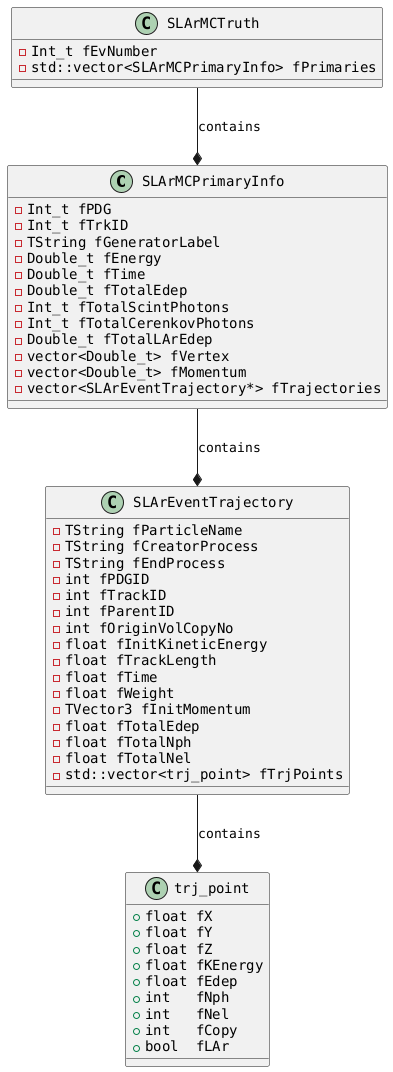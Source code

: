 @startuml
skinparam defaultFontName DejaVu Sans Mono
class SLArMCPrimaryInfo {
    -Int_t fPDG
    -Int_t fTrkID
    -TString fGeneratorLabel
    -Double_t fEnergy
    -Double_t fTime
    -Double_t fTotalEdep
    -Int_t fTotalScintPhotons
    -Int_t fTotalCerenkovPhotons
    -Double_t fTotalLArEdep
    -vector<Double_t> fVertex
    -vector<Double_t> fMomentum
    -vector<SLArEventTrajectory*> fTrajectories 
  }
  class SLArMCTruth {
    -Int_t fEvNumber
    -std::vector<SLArMCPrimaryInfo> fPrimaries
  }

  class SLArEventTrajectory {
    -TString fParticleName 
    -TString fCreatorProcess 
    -TString fEndProcess
    -int fPDGID
    -int fTrackID
    -int fParentID 
    -int fOriginVolCopyNo 
    -float fInitKineticEnergy
    -float fTrackLength 
    -float fTime 
    -float fWeight
    -TVector3 fInitMomentum
    -float fTotalEdep 
    -float fTotalNph 
    -float fTotalNel
    -std::vector<trj_point> fTrjPoints
  }

  class trj_point {
    +float fX 
    +float fY 
    +float fZ
    +float fKEnergy
    +float fEdep
    +int   fNph 
    +int   fNel 
    +int   fCopy 
    +bool  fLAr
  }

  SLArMCTruth --* SLArMCPrimaryInfo : contains
  SLArMCPrimaryInfo --* SLArEventTrajectory : contains
  SLArEventTrajectory --* trj_point : contains
@enduml
